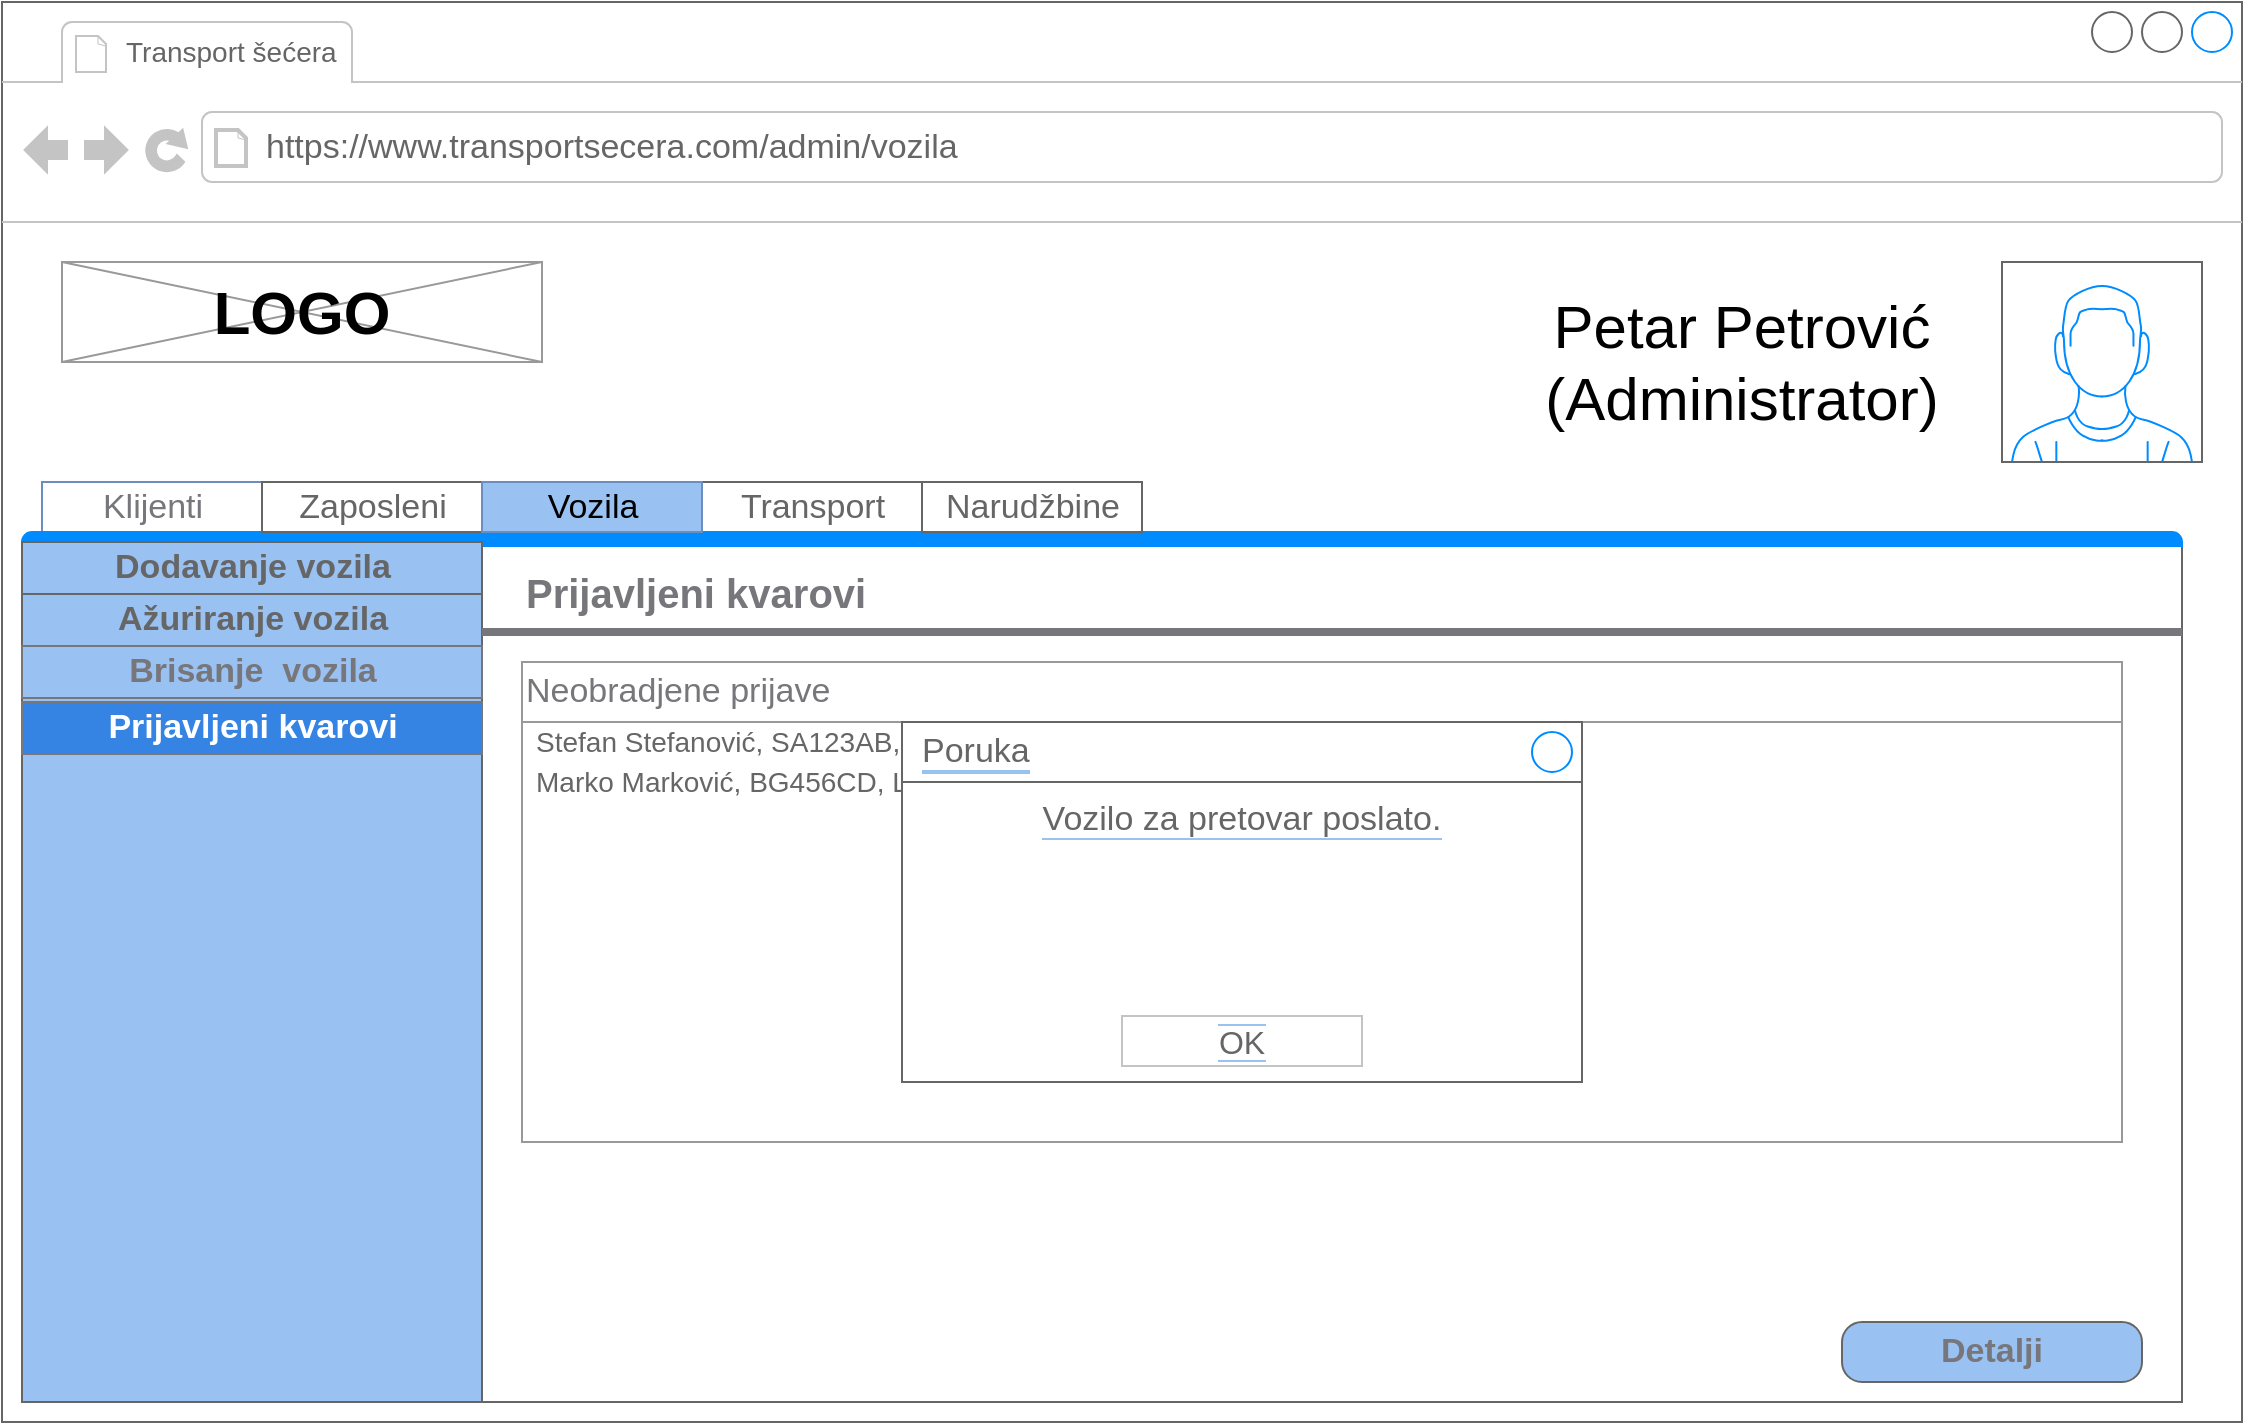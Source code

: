 <mxfile version="20.7.2" type="device"><diagram id="ky4BVYnxGXiWYMwusSBA" name="Page-1"><mxGraphModel dx="956" dy="516" grid="1" gridSize="10" guides="1" tooltips="1" connect="1" arrows="1" fold="1" page="1" pageScale="1" pageWidth="1169" pageHeight="827" math="0" shadow="0"><root><mxCell id="0"/><mxCell id="1" parent="0"/><mxCell id="joHXfqHR-YhRdE-sdu8e-1" value="" style="strokeWidth=1;shadow=0;dashed=0;align=center;html=1;shape=mxgraph.mockup.containers.browserWindow;rSize=0;strokeColor=#666666;strokeColor2=#008cff;strokeColor3=#c4c4c4;mainText=,;recursiveResize=0;" parent="1" vertex="1"><mxGeometry x="40" y="80" width="1120" height="710" as="geometry"/></mxCell><mxCell id="joHXfqHR-YhRdE-sdu8e-2" value="Transport šećera" style="strokeWidth=1;shadow=0;dashed=0;align=center;html=1;shape=mxgraph.mockup.containers.anchor;fontSize=14;fontColor=#666666;align=left;" parent="joHXfqHR-YhRdE-sdu8e-1" vertex="1"><mxGeometry x="60" y="10" width="110" height="30" as="geometry"/></mxCell><mxCell id="joHXfqHR-YhRdE-sdu8e-3" value="https://www.transportsecera.com/admin/vozila" style="strokeWidth=1;shadow=0;dashed=0;align=center;html=1;shape=mxgraph.mockup.containers.anchor;rSize=0;fontSize=17;fontColor=#666666;align=left;" parent="joHXfqHR-YhRdE-sdu8e-1" vertex="1"><mxGeometry x="130" y="60" width="450" height="26" as="geometry"/></mxCell><mxCell id="joHXfqHR-YhRdE-sdu8e-10" value="" style="verticalLabelPosition=bottom;shadow=0;dashed=0;align=center;html=1;verticalAlign=top;strokeWidth=1;shape=mxgraph.mockup.graphics.simpleIcon;strokeColor=#999999;fontSize=14;" parent="joHXfqHR-YhRdE-sdu8e-1" vertex="1"><mxGeometry x="30" y="130" width="240" height="50" as="geometry"/></mxCell><mxCell id="joHXfqHR-YhRdE-sdu8e-11" value="&lt;div style=&quot;font-size: 30px;&quot;&gt;LOGO&lt;/div&gt;" style="text;html=1;strokeColor=none;fillColor=none;align=center;verticalAlign=middle;whiteSpace=wrap;rounded=0;fontSize=30;fontStyle=1" parent="joHXfqHR-YhRdE-sdu8e-1" vertex="1"><mxGeometry x="120" y="140" width="60" height="30" as="geometry"/></mxCell><mxCell id="joHXfqHR-YhRdE-sdu8e-12" value="" style="verticalLabelPosition=bottom;shadow=0;dashed=0;align=center;html=1;verticalAlign=top;strokeWidth=1;shape=mxgraph.mockup.containers.userMale;strokeColor=#666666;strokeColor2=#008cff;fontSize=30;" parent="joHXfqHR-YhRdE-sdu8e-1" vertex="1"><mxGeometry x="1000" y="130" width="100" height="100" as="geometry"/></mxCell><mxCell id="joHXfqHR-YhRdE-sdu8e-13" value="&lt;div&gt;Petar Petrović &lt;br&gt;&lt;/div&gt;&lt;div&gt;(Administrator)&lt;br&gt;&lt;/div&gt;" style="text;html=1;strokeColor=none;fillColor=none;align=center;verticalAlign=middle;whiteSpace=wrap;rounded=0;fontSize=30;" parent="joHXfqHR-YhRdE-sdu8e-1" vertex="1"><mxGeometry x="750" y="140" width="240" height="80" as="geometry"/></mxCell><mxCell id="joHXfqHR-YhRdE-sdu8e-47" value="Transport" style="strokeColor=inherit;fillColor=inherit;gradientColor=inherit;strokeWidth=1;shadow=0;dashed=0;align=center;html=1;shape=mxgraph.mockup.containers.rrect;rSize=0;fontSize=17;fontColor=#666666;gradientColor=none;labelBackgroundColor=default;" parent="joHXfqHR-YhRdE-sdu8e-1" vertex="1"><mxGeometry width="110" height="25" relative="1" as="geometry"><mxPoint x="350" y="240" as="offset"/></mxGeometry></mxCell><mxCell id="joHXfqHR-YhRdE-sdu8e-41" value="" style="strokeWidth=1;shadow=0;dashed=0;align=center;html=1;shape=mxgraph.mockup.containers.marginRect2;rectMarginTop=32;strokeColor=#666666;gradientColor=none;labelBackgroundColor=default;fontSize=30;fontColor=#000000;" parent="joHXfqHR-YhRdE-sdu8e-1" vertex="1"><mxGeometry x="10" y="240" width="1080" height="460" as="geometry"/></mxCell><mxCell id="joHXfqHR-YhRdE-sdu8e-42" value="&lt;font color=&quot;#77767b&quot;&gt;&lt;span style=&quot;background-color: rgb(255, 255, 255);&quot;&gt;Klijenti &lt;/span&gt;&lt;/font&gt;" style="strokeColor=#6c8ebf;fillColor=#ffffff;gradientColor=#7ea6e0;strokeWidth=1;shadow=0;dashed=0;align=center;html=1;shape=mxgraph.mockup.containers.rrect;rSize=0;fontSize=17;gradientColor=none;labelBackgroundColor=default;" parent="joHXfqHR-YhRdE-sdu8e-41" vertex="1"><mxGeometry width="110" height="25" relative="1" as="geometry"><mxPoint x="10" as="offset"/></mxGeometry></mxCell><mxCell id="joHXfqHR-YhRdE-sdu8e-45" value="" style="strokeWidth=1;shadow=0;dashed=0;align=center;html=1;shape=mxgraph.mockup.containers.topButton;rSize=5;strokeColor=#008cff;fillColor=#008cff;gradientColor=none;resizeWidth=1;movable=0;deletable=1;labelBackgroundColor=default;fontSize=30;fontColor=#000000;" parent="joHXfqHR-YhRdE-sdu8e-41" vertex="1"><mxGeometry width="1080" height="7" relative="1" as="geometry"><mxPoint y="25" as="offset"/></mxGeometry></mxCell><mxCell id="joHXfqHR-YhRdE-sdu8e-51" value="Zaposleni" style="strokeColor=inherit;fillColor=inherit;gradientColor=inherit;strokeWidth=1;shadow=0;dashed=0;align=center;html=1;shape=mxgraph.mockup.containers.rrect;rSize=0;fontSize=17;fontColor=#666666;gradientColor=none;labelBackgroundColor=default;" parent="joHXfqHR-YhRdE-sdu8e-41" vertex="1"><mxGeometry width="110" height="25" relative="1" as="geometry"><mxPoint x="120" as="offset"/></mxGeometry></mxCell><mxCell id="joHXfqHR-YhRdE-sdu8e-58" value="Vozila" style="strokeColor=#6c8ebf;fillColor=#99c1f1;strokeWidth=1;shadow=0;dashed=0;align=center;html=1;shape=mxgraph.mockup.containers.rrect;rSize=0;fontSize=17;gradientColor=none;labelBackgroundColor=#99c1f1;" parent="joHXfqHR-YhRdE-sdu8e-41" vertex="1"><mxGeometry width="110" height="25" relative="1" as="geometry"><mxPoint x="230" as="offset"/></mxGeometry></mxCell><mxCell id="joHXfqHR-YhRdE-sdu8e-76" value="" style="strokeWidth=1;shadow=0;dashed=0;align=center;html=1;shape=mxgraph.mockup.containers.rrect;rSize=0;strokeColor=#666666;labelBackgroundColor=#99c1f1;fontSize=30;fontColor=#000000;fillColor=#99c1f1;" parent="joHXfqHR-YhRdE-sdu8e-41" vertex="1"><mxGeometry y="30" width="230" height="430" as="geometry"/></mxCell><mxCell id="joHXfqHR-YhRdE-sdu8e-77" value="Dodavanje vozila" style="strokeColor=inherit;fillColor=inherit;gradientColor=inherit;strokeWidth=1;shadow=0;dashed=0;align=center;html=1;shape=mxgraph.mockup.containers.rrect;rSize=0;fontSize=17;fontColor=#666666;fontStyle=1;resizeWidth=1;labelBackgroundColor=#99c1f1;" parent="joHXfqHR-YhRdE-sdu8e-76" vertex="1"><mxGeometry width="230" height="26" relative="1" as="geometry"/></mxCell><mxCell id="joHXfqHR-YhRdE-sdu8e-78" value="Ažuriranje vozila" style="strokeColor=inherit;fillColor=inherit;gradientColor=inherit;strokeWidth=1;shadow=0;dashed=0;align=center;html=1;shape=mxgraph.mockup.containers.rrect;rSize=0;fontSize=17;fontColor=#666666;fontStyle=1;resizeWidth=1;labelBackgroundColor=#99c1f1;" parent="joHXfqHR-YhRdE-sdu8e-76" vertex="1"><mxGeometry width="230" height="26" relative="1" as="geometry"><mxPoint y="26" as="offset"/></mxGeometry></mxCell><mxCell id="joHXfqHR-YhRdE-sdu8e-79" value="&lt;div&gt;Brisanje&amp;nbsp; vozila&lt;br&gt;&lt;/div&gt;" style="strokeWidth=1;shadow=0;dashed=0;align=center;html=1;shape=mxgraph.mockup.containers.rrect;rSize=0;fontSize=17;fontColor=#77767b;fontStyle=1;fillColor=#99c1f1;strokeColor=#77767b;resizeWidth=1;labelBackgroundColor=#99c1f1;" parent="joHXfqHR-YhRdE-sdu8e-76" vertex="1"><mxGeometry width="230" height="26" relative="1" as="geometry"><mxPoint y="52" as="offset"/></mxGeometry></mxCell><mxCell id="MBdNPjAYo1MAl98TMbX2-1" value="Prijavljeni kvarovi" style="strokeWidth=1;shadow=0;dashed=0;align=center;html=1;shape=mxgraph.mockup.containers.rrect;rSize=0;fontSize=17;fontColor=#ffffff;fontStyle=1;fillColor=#3584e4;strokeColor=#77767b;resizeWidth=1;labelBackgroundColor=#3584e4;" parent="joHXfqHR-YhRdE-sdu8e-76" vertex="1"><mxGeometry width="230" height="26" relative="1" as="geometry"><mxPoint y="80" as="offset"/></mxGeometry></mxCell><mxCell id="c6Qq0mWvQBEQTF_jhduq-1" value="Prijavljeni kvarovi" style="text;html=1;strokeColor=none;fillColor=none;align=left;verticalAlign=middle;whiteSpace=wrap;rounded=0;labelBackgroundColor=#ffffff;fontColor=#77767b;fontSize=20;fontStyle=1" vertex="1" parent="joHXfqHR-YhRdE-sdu8e-41"><mxGeometry x="250" y="40" width="290" height="30" as="geometry"/></mxCell><mxCell id="c6Qq0mWvQBEQTF_jhduq-2" value="" style="line;strokeWidth=4;html=1;perimeter=backbonePerimeter;points=[];outlineConnect=0;labelBackgroundColor=#ffffff;fontSize=20;fontColor=#77767b;fillColor=#3584e4;strokeColor=#77767b;" vertex="1" parent="joHXfqHR-YhRdE-sdu8e-41"><mxGeometry x="230" y="70" width="850" height="10" as="geometry"/></mxCell><mxCell id="c6Qq0mWvQBEQTF_jhduq-9" value="Detalji" style="strokeWidth=1;shadow=0;dashed=0;align=center;html=1;shape=mxgraph.mockup.buttons.button;strokeColor=#666666;fontColor=#77767b;mainText=;buttonStyle=round;fontSize=17;fontStyle=1;fillColor=#99c1f1;whiteSpace=wrap;labelBackgroundColor=#99c1f1;" vertex="1" parent="joHXfqHR-YhRdE-sdu8e-41"><mxGeometry x="910" y="420" width="150" height="30" as="geometry"/></mxCell><mxCell id="joHXfqHR-YhRdE-sdu8e-57" value="Narudžbine" style="strokeColor=inherit;fillColor=inherit;gradientColor=inherit;strokeWidth=1;shadow=0;dashed=0;align=center;html=1;shape=mxgraph.mockup.containers.rrect;rSize=0;fontSize=17;fontColor=#666666;gradientColor=none;labelBackgroundColor=default;" parent="joHXfqHR-YhRdE-sdu8e-1" vertex="1"><mxGeometry width="110" height="25" relative="1" as="geometry"><mxPoint x="460" y="240" as="offset"/></mxGeometry></mxCell><mxCell id="c6Qq0mWvQBEQTF_jhduq-3" value="" style="strokeWidth=1;shadow=0;dashed=0;align=center;html=1;shape=mxgraph.mockup.forms.rrect;rSize=0;strokeColor=#999999;fillColor=#ffffff;labelBackgroundColor=#ffffff;fontSize=20;fontColor=#77767b;" vertex="1" parent="1"><mxGeometry x="300" y="410" width="800" height="240" as="geometry"/></mxCell><mxCell id="c6Qq0mWvQBEQTF_jhduq-4" value="&lt;font color=&quot;#77767b&quot;&gt;Neobradjene prijave&lt;/font&gt;" style="strokeWidth=1;shadow=0;dashed=0;align=left;html=1;shape=mxgraph.mockup.forms.rrect;rSize=0;strokeColor=#999999;fontColor=#008cff;fontSize=17;fillColor=#ffffff;resizeWidth=1;labelBackgroundColor=#ffffff;" vertex="1" parent="c6Qq0mWvQBEQTF_jhduq-3"><mxGeometry width="800" height="30" relative="1" as="geometry"/></mxCell><mxCell id="c6Qq0mWvQBEQTF_jhduq-5" value="&lt;font style=&quot;font-size: 14px;&quot;&gt;Stefan Stefanović&lt;/font&gt;, SA123AB, Niš" style="strokeWidth=1;shadow=0;dashed=0;align=center;html=1;shape=mxgraph.mockup.forms.anchor;fontSize=14;fontColor=#666666;align=left;spacingLeft=5;resizeWidth=1;labelBackgroundColor=#ffffff;strokeColor=#77767b;fillColor=#3584e4;" vertex="1" parent="c6Qq0mWvQBEQTF_jhduq-3"><mxGeometry width="800" height="20" relative="1" as="geometry"><mxPoint y="30" as="offset"/></mxGeometry></mxCell><mxCell id="c6Qq0mWvQBEQTF_jhduq-6" value="Marko Marković, BG456CD, Loznica" style="strokeWidth=1;shadow=0;dashed=0;align=center;html=1;shape=mxgraph.mockup.forms.anchor;fontSize=14;fontColor=#666666;align=left;spacingLeft=5;resizeWidth=1;labelBackgroundColor=#ffffff;strokeColor=#77767b;fillColor=#3584e4;" vertex="1" parent="c6Qq0mWvQBEQTF_jhduq-3"><mxGeometry width="800" height="20" relative="1" as="geometry"><mxPoint y="50" as="offset"/></mxGeometry></mxCell><mxCell id="c6Qq0mWvQBEQTF_jhduq-8" value="" style="strokeWidth=1;shadow=0;dashed=0;align=center;html=1;shape=mxgraph.mockup.forms.anchor;fontSize=14;fontColor=#666666;align=left;spacingLeft=5;resizeWidth=1;labelBackgroundColor=#ffffff;strokeColor=#77767b;fillColor=#3584e4;" vertex="1" parent="c6Qq0mWvQBEQTF_jhduq-3"><mxGeometry width="800" height="20" relative="1" as="geometry"><mxPoint y="90" as="offset"/></mxGeometry></mxCell><mxCell id="c6Qq0mWvQBEQTF_jhduq-35" value="&lt;span style=&quot;background-color: rgb(255, 255, 255);&quot;&gt;Vozilo za pretovar poslato. &lt;/span&gt;" style="strokeWidth=1;shadow=0;dashed=0;align=center;html=1;shape=mxgraph.mockup.containers.rrect;rSize=0;strokeColor=#666666;fontColor=#666666;fontSize=17;verticalAlign=top;whiteSpace=wrap;fillColor=#ffffff;spacingTop=32;labelBackgroundColor=#99c1f1;" vertex="1" parent="c6Qq0mWvQBEQTF_jhduq-3"><mxGeometry x="190" y="30" width="340" height="180" as="geometry"/></mxCell><mxCell id="c6Qq0mWvQBEQTF_jhduq-36" value="&lt;span style=&quot;background-color: rgb(255, 255, 255);&quot;&gt;Poruka&lt;/span&gt;" style="strokeWidth=1;shadow=0;dashed=0;align=center;html=1;shape=mxgraph.mockup.containers.rrect;rSize=0;fontSize=17;fontColor=#666666;strokeColor=#666666;align=left;spacingLeft=8;fillColor=#ffffff;resizeWidth=1;labelBackgroundColor=#99c1f1;" vertex="1" parent="c6Qq0mWvQBEQTF_jhduq-35"><mxGeometry width="340" height="30" relative="1" as="geometry"/></mxCell><mxCell id="c6Qq0mWvQBEQTF_jhduq-37" value="" style="shape=ellipse;strokeColor=#008cff;resizable=0;fillColor=none;html=1;labelBackgroundColor=#99c1f1;fontSize=14;fontColor=#77767b;" vertex="1" parent="c6Qq0mWvQBEQTF_jhduq-36"><mxGeometry x="1" y="0.5" width="20" height="20" relative="1" as="geometry"><mxPoint x="-25" y="-10" as="offset"/></mxGeometry></mxCell><mxCell id="c6Qq0mWvQBEQTF_jhduq-38" value="&lt;span style=&quot;background-color: rgb(255, 255, 255);&quot;&gt;OK&lt;/span&gt;" style="strokeWidth=1;shadow=0;dashed=0;align=center;html=1;shape=mxgraph.mockup.containers.rrect;rSize=0;fontSize=16;fontColor=#666666;strokeColor=#c4c4c4;resizable=0;whiteSpace=wrap;fillColor=#ffffff;labelBackgroundColor=#99c1f1;" vertex="1" parent="c6Qq0mWvQBEQTF_jhduq-35"><mxGeometry x="0.5" y="1" width="120" height="25" relative="1" as="geometry"><mxPoint x="-60" y="-33" as="offset"/></mxGeometry></mxCell></root></mxGraphModel></diagram></mxfile>